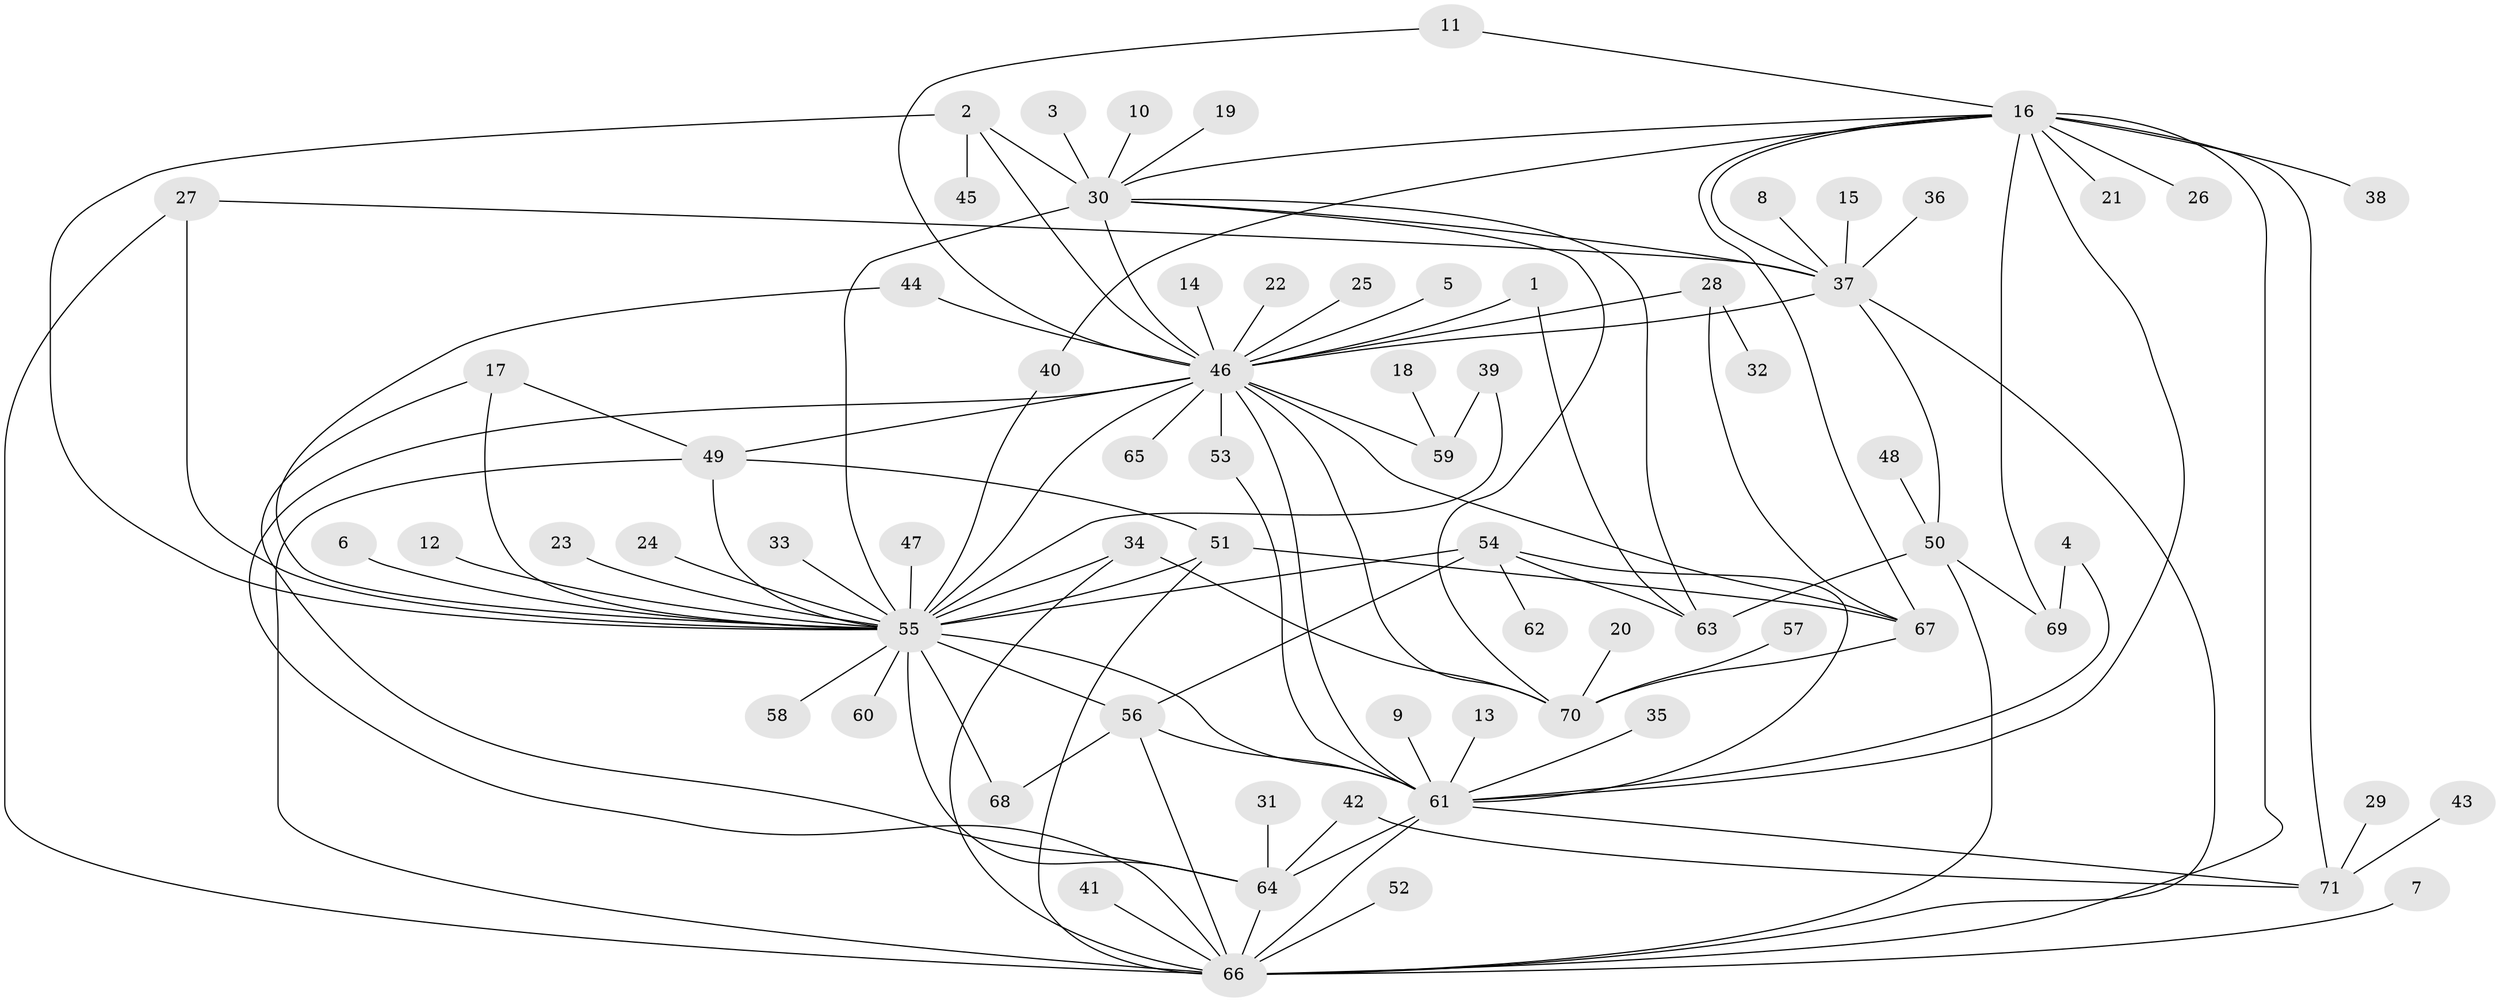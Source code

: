// original degree distribution, {9: 0.007042253521126761, 28: 0.007042253521126761, 11: 0.007042253521126761, 12: 0.007042253521126761, 2: 0.18309859154929578, 10: 0.007042253521126761, 8: 0.007042253521126761, 3: 0.16901408450704225, 5: 0.028169014084507043, 4: 0.07746478873239436, 25: 0.007042253521126761, 6: 0.028169014084507043, 1: 0.4507042253521127, 16: 0.007042253521126761, 7: 0.007042253521126761}
// Generated by graph-tools (version 1.1) at 2025/49/03/09/25 03:49:57]
// undirected, 71 vertices, 115 edges
graph export_dot {
graph [start="1"]
  node [color=gray90,style=filled];
  1;
  2;
  3;
  4;
  5;
  6;
  7;
  8;
  9;
  10;
  11;
  12;
  13;
  14;
  15;
  16;
  17;
  18;
  19;
  20;
  21;
  22;
  23;
  24;
  25;
  26;
  27;
  28;
  29;
  30;
  31;
  32;
  33;
  34;
  35;
  36;
  37;
  38;
  39;
  40;
  41;
  42;
  43;
  44;
  45;
  46;
  47;
  48;
  49;
  50;
  51;
  52;
  53;
  54;
  55;
  56;
  57;
  58;
  59;
  60;
  61;
  62;
  63;
  64;
  65;
  66;
  67;
  68;
  69;
  70;
  71;
  1 -- 46 [weight=1.0];
  1 -- 63 [weight=1.0];
  2 -- 30 [weight=1.0];
  2 -- 45 [weight=1.0];
  2 -- 46 [weight=1.0];
  2 -- 55 [weight=1.0];
  3 -- 30 [weight=1.0];
  4 -- 61 [weight=1.0];
  4 -- 69 [weight=1.0];
  5 -- 46 [weight=1.0];
  6 -- 55 [weight=1.0];
  7 -- 66 [weight=1.0];
  8 -- 37 [weight=1.0];
  9 -- 61 [weight=1.0];
  10 -- 30 [weight=1.0];
  11 -- 16 [weight=1.0];
  11 -- 46 [weight=1.0];
  12 -- 55 [weight=1.0];
  13 -- 61 [weight=1.0];
  14 -- 46 [weight=1.0];
  15 -- 37 [weight=1.0];
  16 -- 21 [weight=1.0];
  16 -- 26 [weight=1.0];
  16 -- 30 [weight=1.0];
  16 -- 37 [weight=1.0];
  16 -- 38 [weight=1.0];
  16 -- 40 [weight=1.0];
  16 -- 61 [weight=1.0];
  16 -- 66 [weight=1.0];
  16 -- 67 [weight=1.0];
  16 -- 69 [weight=1.0];
  16 -- 71 [weight=1.0];
  17 -- 49 [weight=1.0];
  17 -- 55 [weight=1.0];
  17 -- 64 [weight=1.0];
  18 -- 59 [weight=1.0];
  19 -- 30 [weight=1.0];
  20 -- 70 [weight=1.0];
  22 -- 46 [weight=1.0];
  23 -- 55 [weight=1.0];
  24 -- 55 [weight=1.0];
  25 -- 46 [weight=1.0];
  27 -- 37 [weight=1.0];
  27 -- 55 [weight=1.0];
  27 -- 66 [weight=1.0];
  28 -- 32 [weight=1.0];
  28 -- 46 [weight=1.0];
  28 -- 67 [weight=1.0];
  29 -- 71 [weight=1.0];
  30 -- 37 [weight=1.0];
  30 -- 46 [weight=1.0];
  30 -- 55 [weight=1.0];
  30 -- 63 [weight=1.0];
  30 -- 70 [weight=1.0];
  31 -- 64 [weight=1.0];
  33 -- 55 [weight=1.0];
  34 -- 55 [weight=2.0];
  34 -- 66 [weight=1.0];
  34 -- 70 [weight=1.0];
  35 -- 61 [weight=1.0];
  36 -- 37 [weight=1.0];
  37 -- 46 [weight=2.0];
  37 -- 50 [weight=1.0];
  37 -- 66 [weight=1.0];
  39 -- 55 [weight=1.0];
  39 -- 59 [weight=1.0];
  40 -- 55 [weight=1.0];
  41 -- 66 [weight=1.0];
  42 -- 64 [weight=1.0];
  42 -- 71 [weight=1.0];
  43 -- 71 [weight=1.0];
  44 -- 46 [weight=1.0];
  44 -- 55 [weight=1.0];
  46 -- 49 [weight=1.0];
  46 -- 53 [weight=1.0];
  46 -- 55 [weight=3.0];
  46 -- 59 [weight=1.0];
  46 -- 61 [weight=1.0];
  46 -- 65 [weight=1.0];
  46 -- 66 [weight=1.0];
  46 -- 67 [weight=1.0];
  46 -- 70 [weight=1.0];
  47 -- 55 [weight=1.0];
  48 -- 50 [weight=1.0];
  49 -- 51 [weight=1.0];
  49 -- 55 [weight=2.0];
  49 -- 66 [weight=1.0];
  50 -- 63 [weight=1.0];
  50 -- 66 [weight=1.0];
  50 -- 69 [weight=1.0];
  51 -- 55 [weight=1.0];
  51 -- 66 [weight=1.0];
  51 -- 67 [weight=1.0];
  52 -- 66 [weight=1.0];
  53 -- 61 [weight=1.0];
  54 -- 55 [weight=2.0];
  54 -- 56 [weight=1.0];
  54 -- 61 [weight=1.0];
  54 -- 62 [weight=1.0];
  54 -- 63 [weight=1.0];
  55 -- 56 [weight=1.0];
  55 -- 58 [weight=1.0];
  55 -- 60 [weight=1.0];
  55 -- 61 [weight=1.0];
  55 -- 64 [weight=1.0];
  55 -- 68 [weight=1.0];
  56 -- 61 [weight=1.0];
  56 -- 66 [weight=1.0];
  56 -- 68 [weight=1.0];
  57 -- 70 [weight=1.0];
  61 -- 64 [weight=1.0];
  61 -- 66 [weight=1.0];
  61 -- 71 [weight=1.0];
  64 -- 66 [weight=1.0];
  67 -- 70 [weight=1.0];
}
